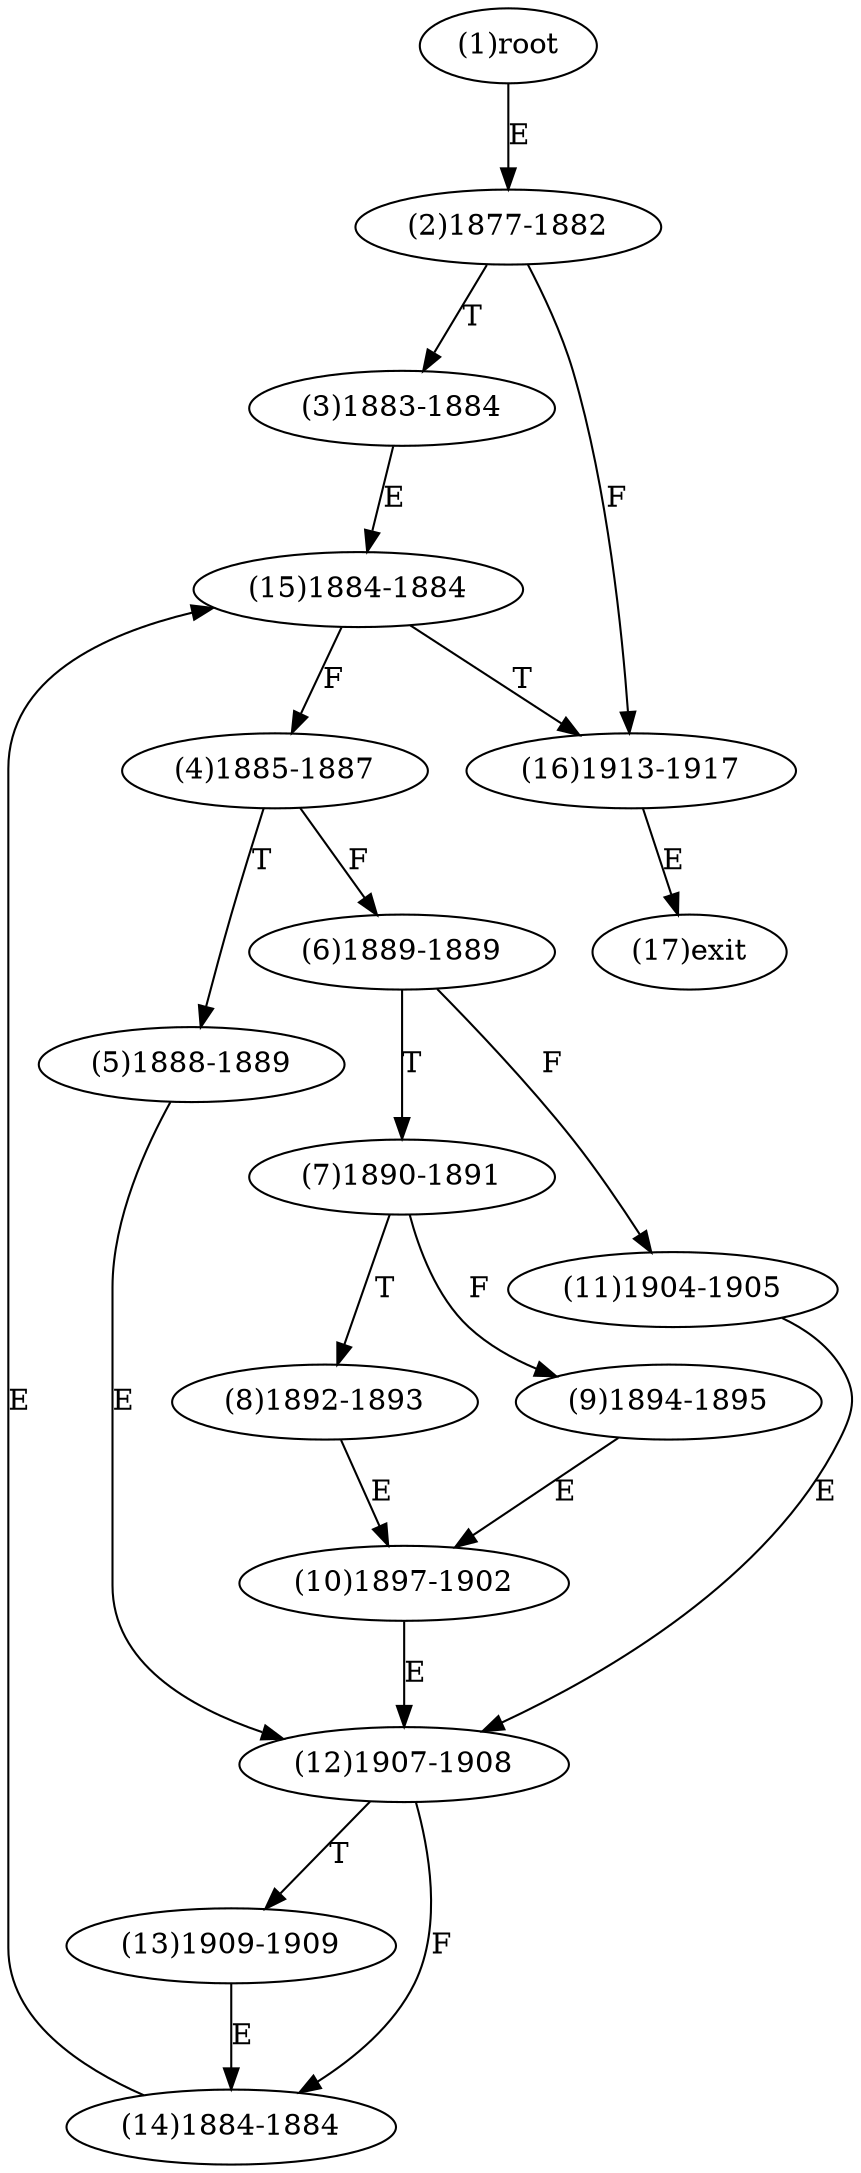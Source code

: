 digraph "" { 
1[ label="(1)root"];
2[ label="(2)1877-1882"];
3[ label="(3)1883-1884"];
4[ label="(4)1885-1887"];
5[ label="(5)1888-1889"];
6[ label="(6)1889-1889"];
7[ label="(7)1890-1891"];
8[ label="(8)1892-1893"];
9[ label="(9)1894-1895"];
10[ label="(10)1897-1902"];
11[ label="(11)1904-1905"];
12[ label="(12)1907-1908"];
13[ label="(13)1909-1909"];
14[ label="(14)1884-1884"];
15[ label="(15)1884-1884"];
17[ label="(17)exit"];
16[ label="(16)1913-1917"];
1->2[ label="E"];
2->16[ label="F"];
2->3[ label="T"];
3->15[ label="E"];
4->6[ label="F"];
4->5[ label="T"];
5->12[ label="E"];
6->11[ label="F"];
6->7[ label="T"];
7->9[ label="F"];
7->8[ label="T"];
8->10[ label="E"];
9->10[ label="E"];
10->12[ label="E"];
11->12[ label="E"];
12->14[ label="F"];
12->13[ label="T"];
13->14[ label="E"];
14->15[ label="E"];
15->4[ label="F"];
15->16[ label="T"];
16->17[ label="E"];
}